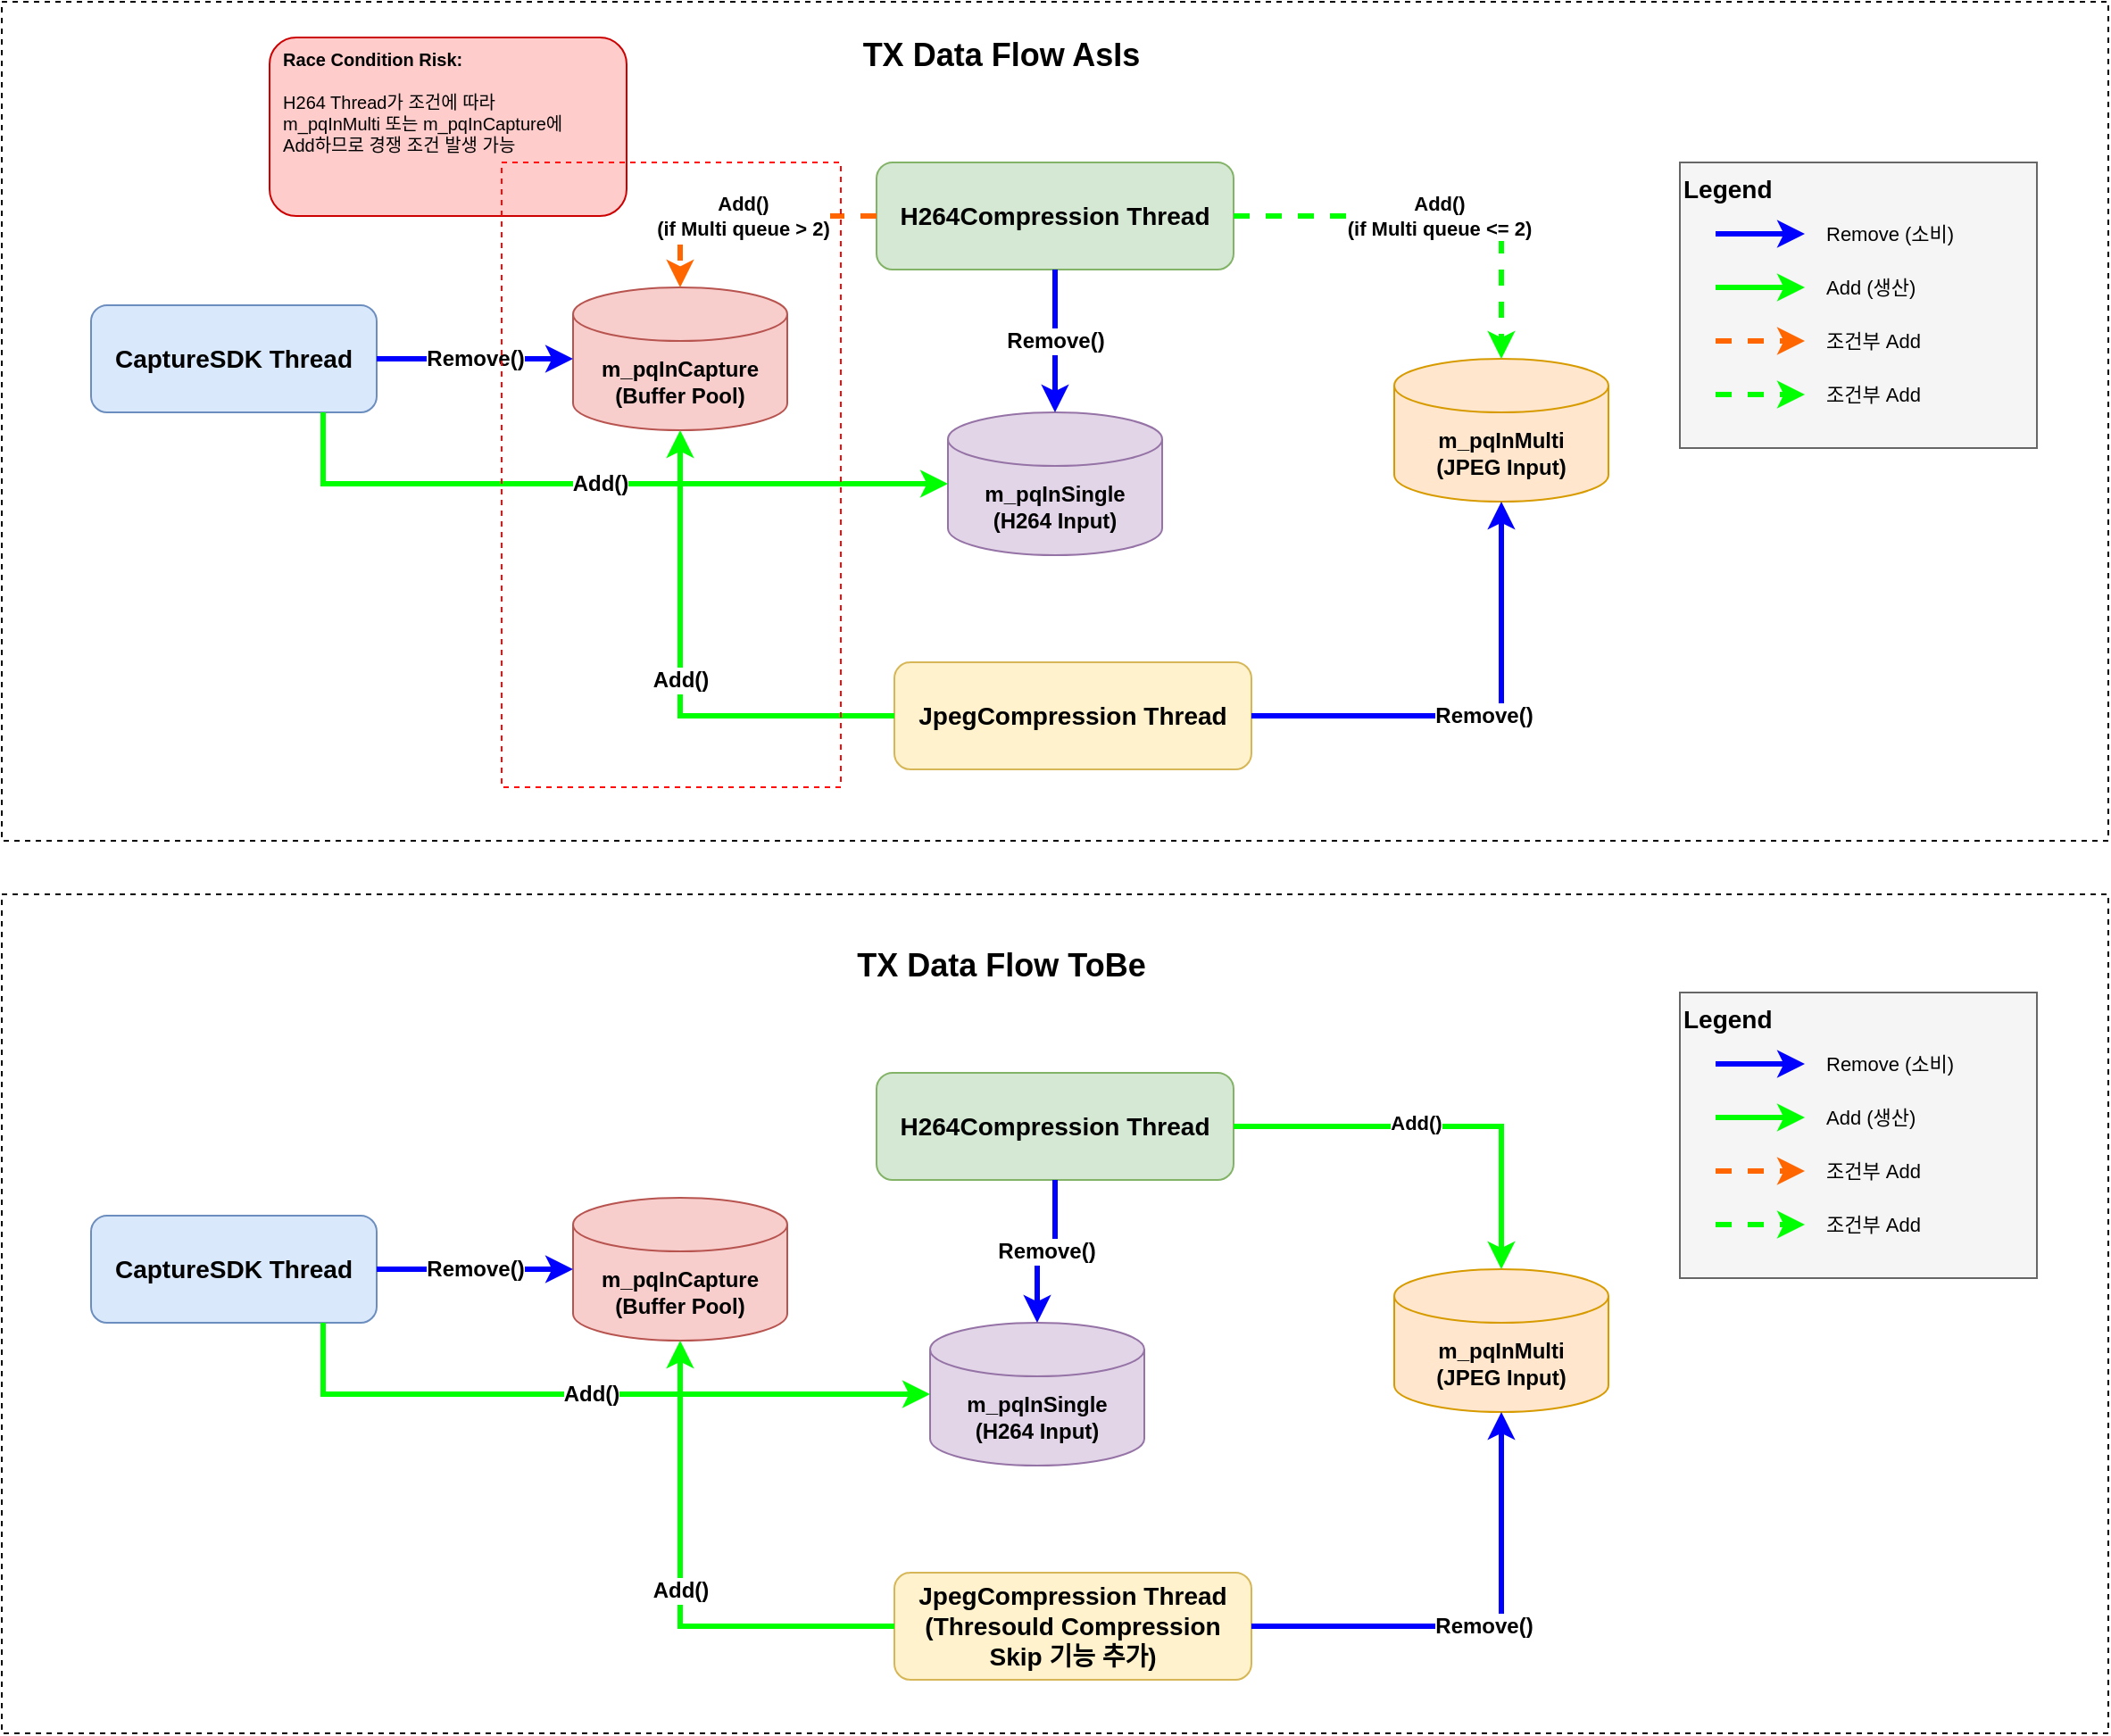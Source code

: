 <mxfile version="28.2.8">
  <diagram name="페이지-1" id="eijeviOJ0A92Obpc7Fhu">
    <mxGraphModel dx="2004" dy="636" grid="1" gridSize="10" guides="1" tooltips="1" connect="1" arrows="1" fold="1" page="1" pageScale="1" pageWidth="827" pageHeight="1169" math="0" shadow="0">
      <root>
        <mxCell id="0" />
        <mxCell id="1" parent="0" />
        <mxCell id="EUjXb08K46rmB5CWR4bu-75" value="" style="rounded=0;whiteSpace=wrap;html=1;fillColor=none;dashed=1;" vertex="1" parent="1">
          <mxGeometry x="-20" y="530" width="1180" height="470" as="geometry" />
        </mxCell>
        <mxCell id="EUjXb08K46rmB5CWR4bu-74" value="" style="rounded=0;whiteSpace=wrap;html=1;fillColor=none;dashed=1;" vertex="1" parent="1">
          <mxGeometry x="-20" y="30" width="1180" height="470" as="geometry" />
        </mxCell>
        <mxCell id="EUjXb08K46rmB5CWR4bu-2" value="CaptureSDK Thread" style="rounded=1;whiteSpace=wrap;html=1;fillColor=#dae8fc;strokeColor=#6c8ebf;fontSize=14;fontStyle=1" vertex="1" parent="1">
          <mxGeometry x="30" y="200" width="160" height="60" as="geometry" />
        </mxCell>
        <mxCell id="EUjXb08K46rmB5CWR4bu-3" value="H264Compression Thread" style="rounded=1;whiteSpace=wrap;html=1;fillColor=#d5e8d4;strokeColor=#82b366;fontSize=14;fontStyle=1" vertex="1" parent="1">
          <mxGeometry x="470" y="120" width="200" height="60" as="geometry" />
        </mxCell>
        <mxCell id="EUjXb08K46rmB5CWR4bu-4" value="JpegCompression Thread" style="rounded=1;whiteSpace=wrap;html=1;fillColor=#fff2cc;strokeColor=#d6b656;fontSize=14;fontStyle=1" vertex="1" parent="1">
          <mxGeometry x="480" y="400" width="200" height="60" as="geometry" />
        </mxCell>
        <mxCell id="EUjXb08K46rmB5CWR4bu-5" value="m_pqInCapture&lt;br&gt;(Buffer Pool)" style="shape=cylinder3;whiteSpace=wrap;html=1;boundedLbl=1;backgroundOutline=1;size=15;fillColor=#f8cecc;strokeColor=#b85450;fontSize=12;fontStyle=1" vertex="1" parent="1">
          <mxGeometry x="300" y="190" width="120" height="80" as="geometry" />
        </mxCell>
        <mxCell id="EUjXb08K46rmB5CWR4bu-6" value="m_pqInSingle&lt;br&gt;(H264 Input)" style="shape=cylinder3;whiteSpace=wrap;html=1;boundedLbl=1;backgroundOutline=1;size=15;fillColor=#e1d5e7;strokeColor=#9673a6;fontSize=12;fontStyle=1" vertex="1" parent="1">
          <mxGeometry x="510" y="260" width="120" height="80" as="geometry" />
        </mxCell>
        <mxCell id="EUjXb08K46rmB5CWR4bu-7" value="m_pqInMulti&lt;br&gt;(JPEG Input)" style="shape=cylinder3;whiteSpace=wrap;html=1;boundedLbl=1;backgroundOutline=1;size=15;fillColor=#ffe6cc;strokeColor=#d79b00;fontSize=12;fontStyle=1" vertex="1" parent="1">
          <mxGeometry x="760" y="230" width="120" height="80" as="geometry" />
        </mxCell>
        <mxCell id="EUjXb08K46rmB5CWR4bu-8" value="Remove()" style="edgeStyle=orthogonalEdgeStyle;rounded=0;orthogonalLoop=1;jettySize=auto;html=1;strokeWidth=3;strokeColor=#0000FF;fontSize=12;fontStyle=1" edge="1" parent="1" source="EUjXb08K46rmB5CWR4bu-2" target="EUjXb08K46rmB5CWR4bu-5">
          <mxGeometry relative="1" as="geometry" />
        </mxCell>
        <mxCell id="EUjXb08K46rmB5CWR4bu-9" value="Add()" style="edgeStyle=orthogonalEdgeStyle;rounded=0;orthogonalLoop=1;jettySize=auto;html=1;strokeWidth=3;strokeColor=#00FF00;fontSize=12;fontStyle=1;entryX=0;entryY=0.5;entryDx=0;entryDy=0;entryPerimeter=0" edge="1" parent="1" source="EUjXb08K46rmB5CWR4bu-2" target="EUjXb08K46rmB5CWR4bu-6">
          <mxGeometry relative="1" as="geometry">
            <Array as="points">
              <mxPoint x="160" y="300" />
              <mxPoint x="510" y="300" />
            </Array>
          </mxGeometry>
        </mxCell>
        <mxCell id="EUjXb08K46rmB5CWR4bu-10" value="Remove()" style="edgeStyle=orthogonalEdgeStyle;rounded=0;orthogonalLoop=1;jettySize=auto;html=1;strokeWidth=3;strokeColor=#0000FF;fontSize=12;fontStyle=1;exitX=0.5;exitY=1;exitDx=0;exitDy=0;entryX=0.5;entryY=0;entryDx=0;entryDy=0;entryPerimeter=0" edge="1" parent="1" source="EUjXb08K46rmB5CWR4bu-3" target="EUjXb08K46rmB5CWR4bu-6">
          <mxGeometry relative="1" as="geometry" />
        </mxCell>
        <mxCell id="EUjXb08K46rmB5CWR4bu-11" value="Add()&lt;br&gt;(if Multi queue &lt;= 2)" style="edgeStyle=orthogonalEdgeStyle;rounded=0;orthogonalLoop=1;jettySize=auto;html=1;strokeWidth=3;strokeColor=#00FF00;fontSize=11;fontStyle=1;exitX=1;exitY=0.5;exitDx=0;exitDy=0;entryX=0.5;entryY=0;entryDx=0;entryDy=0;entryPerimeter=0;dashed=1" edge="1" parent="1" source="EUjXb08K46rmB5CWR4bu-3" target="EUjXb08K46rmB5CWR4bu-7">
          <mxGeometry relative="1" as="geometry">
            <Array as="points">
              <mxPoint x="820" y="150" />
            </Array>
          </mxGeometry>
        </mxCell>
        <mxCell id="EUjXb08K46rmB5CWR4bu-12" value="Add()&lt;br&gt;(if Multi queue &gt; 2)" style="edgeStyle=orthogonalEdgeStyle;rounded=0;orthogonalLoop=1;jettySize=auto;html=1;strokeWidth=3;strokeColor=#FF6600;fontSize=11;fontStyle=1;exitX=0;exitY=0.5;exitDx=0;exitDy=0;entryX=0.5;entryY=0;entryDx=0;entryDy=0;entryPerimeter=0;dashed=1" edge="1" parent="1" source="EUjXb08K46rmB5CWR4bu-3" target="EUjXb08K46rmB5CWR4bu-5">
          <mxGeometry relative="1" as="geometry">
            <Array as="points">
              <mxPoint x="360" y="150" />
            </Array>
          </mxGeometry>
        </mxCell>
        <mxCell id="EUjXb08K46rmB5CWR4bu-13" value="Remove()" style="edgeStyle=orthogonalEdgeStyle;rounded=0;orthogonalLoop=1;jettySize=auto;html=1;strokeWidth=3;strokeColor=#0000FF;fontSize=12;fontStyle=1;exitX=1;exitY=0.5;exitDx=0;exitDy=0;entryX=0.5;entryY=1;entryDx=0;entryDy=0;entryPerimeter=0" edge="1" parent="1" source="EUjXb08K46rmB5CWR4bu-4" target="EUjXb08K46rmB5CWR4bu-7">
          <mxGeometry relative="1" as="geometry">
            <Array as="points">
              <mxPoint x="820" y="430" />
            </Array>
          </mxGeometry>
        </mxCell>
        <mxCell id="EUjXb08K46rmB5CWR4bu-14" value="Add()" style="edgeStyle=orthogonalEdgeStyle;rounded=0;orthogonalLoop=1;jettySize=auto;html=1;strokeWidth=3;strokeColor=#00FF00;fontSize=12;fontStyle=1;exitX=0;exitY=0.5;exitDx=0;exitDy=0;entryX=0.5;entryY=1;entryDx=0;entryDy=0;entryPerimeter=0" edge="1" parent="1" source="EUjXb08K46rmB5CWR4bu-4" target="EUjXb08K46rmB5CWR4bu-5">
          <mxGeometry relative="1" as="geometry">
            <Array as="points">
              <mxPoint x="360" y="430" />
            </Array>
          </mxGeometry>
        </mxCell>
        <mxCell id="EUjXb08K46rmB5CWR4bu-15" value="Legend" style="rounded=0;whiteSpace=wrap;html=1;fillColor=#f5f5f5;strokeColor=#666666;fontSize=14;fontStyle=1;align=left;verticalAlign=top" vertex="1" parent="1">
          <mxGeometry x="920" y="120" width="200" height="160" as="geometry" />
        </mxCell>
        <mxCell id="EUjXb08K46rmB5CWR4bu-16" value="" style="endArrow=classic;html=1;strokeWidth=3;strokeColor=#0000FF" edge="1" parent="1">
          <mxGeometry width="50" height="50" relative="1" as="geometry">
            <mxPoint x="940" y="160" as="sourcePoint" />
            <mxPoint x="990" y="160" as="targetPoint" />
          </mxGeometry>
        </mxCell>
        <mxCell id="EUjXb08K46rmB5CWR4bu-17" value="Remove (소비)" style="text;html=1;align=left;verticalAlign=middle;fontSize=11" vertex="1" parent="1">
          <mxGeometry x="1000" y="150" width="100" height="20" as="geometry" />
        </mxCell>
        <mxCell id="EUjXb08K46rmB5CWR4bu-18" value="" style="endArrow=classic;html=1;strokeWidth=3;strokeColor=#00FF00" edge="1" parent="1">
          <mxGeometry width="50" height="50" relative="1" as="geometry">
            <mxPoint x="940" y="190" as="sourcePoint" />
            <mxPoint x="990" y="190" as="targetPoint" />
          </mxGeometry>
        </mxCell>
        <mxCell id="EUjXb08K46rmB5CWR4bu-19" value="Add (생산)" style="text;html=1;align=left;verticalAlign=middle;fontSize=11" vertex="1" parent="1">
          <mxGeometry x="1000" y="180" width="100" height="20" as="geometry" />
        </mxCell>
        <mxCell id="EUjXb08K46rmB5CWR4bu-20" value="" style="endArrow=classic;html=1;strokeWidth=3;strokeColor=#FF6600;dashed=1" edge="1" parent="1">
          <mxGeometry width="50" height="50" relative="1" as="geometry">
            <mxPoint x="940" y="220" as="sourcePoint" />
            <mxPoint x="990" y="220" as="targetPoint" />
          </mxGeometry>
        </mxCell>
        <mxCell id="EUjXb08K46rmB5CWR4bu-21" value="조건부 Add" style="text;html=1;align=left;verticalAlign=middle;fontSize=11" vertex="1" parent="1">
          <mxGeometry x="1000" y="210" width="100" height="20" as="geometry" />
        </mxCell>
        <mxCell id="EUjXb08K46rmB5CWR4bu-22" value="" style="endArrow=classic;html=1;strokeWidth=3;strokeColor=#00FF00;dashed=1" edge="1" parent="1">
          <mxGeometry width="50" height="50" relative="1" as="geometry">
            <mxPoint x="940" y="250" as="sourcePoint" />
            <mxPoint x="990" y="250" as="targetPoint" />
          </mxGeometry>
        </mxCell>
        <mxCell id="EUjXb08K46rmB5CWR4bu-23" value="조건부 Add" style="text;html=1;align=left;verticalAlign=middle;fontSize=11" vertex="1" parent="1">
          <mxGeometry x="1000" y="240" width="100" height="20" as="geometry" />
        </mxCell>
        <mxCell id="EUjXb08K46rmB5CWR4bu-24" value="TX Data Flow AsIs" style="text;html=1;strokeColor=none;fillColor=none;align=center;verticalAlign=middle;whiteSpace=wrap;rounded=0;fontSize=18;fontStyle=1" vertex="1" parent="1">
          <mxGeometry x="320" y="40" width="440" height="40" as="geometry" />
        </mxCell>
        <mxCell id="EUjXb08K46rmB5CWR4bu-25" value="&lt;b&gt;&amp;nbsp; Race Condition Risk:&lt;br&gt;&lt;/b&gt;&lt;br&gt;&amp;nbsp; H264 Thread가 조건에 따라&lt;br&gt;&amp;nbsp; m_pqInMulti 또는 m_pqInCapture에&lt;br&gt;&amp;nbsp; Add하므로 경쟁 조건 발생 가능" style="rounded=1;whiteSpace=wrap;html=1;fillColor=#ffcccc;strokeColor=#cc0000;fontSize=10;align=left;verticalAlign=top" vertex="1" parent="1">
          <mxGeometry x="130" y="50" width="200" height="100" as="geometry" />
        </mxCell>
        <mxCell id="EUjXb08K46rmB5CWR4bu-56" value="CaptureSDK Thread" style="rounded=1;whiteSpace=wrap;html=1;fillColor=#dae8fc;strokeColor=#6c8ebf;fontSize=14;fontStyle=1" vertex="1" parent="1">
          <mxGeometry x="30" y="710" width="160" height="60" as="geometry" />
        </mxCell>
        <mxCell id="EUjXb08K46rmB5CWR4bu-57" value="H264Compression Thread" style="rounded=1;whiteSpace=wrap;html=1;fillColor=#d5e8d4;strokeColor=#82b366;fontSize=14;fontStyle=1" vertex="1" parent="1">
          <mxGeometry x="470" y="630" width="200" height="60" as="geometry" />
        </mxCell>
        <mxCell id="EUjXb08K46rmB5CWR4bu-58" value="JpegCompression Thread&lt;br&gt;(Thresould Compression Skip 기능 추가)" style="rounded=1;whiteSpace=wrap;html=1;fillColor=#fff2cc;strokeColor=#d6b656;fontSize=14;fontStyle=1" vertex="1" parent="1">
          <mxGeometry x="480" y="910" width="200" height="60" as="geometry" />
        </mxCell>
        <mxCell id="EUjXb08K46rmB5CWR4bu-59" value="m_pqInCapture&lt;br&gt;(Buffer Pool)" style="shape=cylinder3;whiteSpace=wrap;html=1;boundedLbl=1;backgroundOutline=1;size=15;fillColor=#f8cecc;strokeColor=#b85450;fontSize=12;fontStyle=1" vertex="1" parent="1">
          <mxGeometry x="300" y="700" width="120" height="80" as="geometry" />
        </mxCell>
        <mxCell id="EUjXb08K46rmB5CWR4bu-60" value="m_pqInSingle&lt;br&gt;(H264 Input)" style="shape=cylinder3;whiteSpace=wrap;html=1;boundedLbl=1;backgroundOutline=1;size=15;fillColor=#e1d5e7;strokeColor=#9673a6;fontSize=12;fontStyle=1" vertex="1" parent="1">
          <mxGeometry x="500" y="770" width="120" height="80" as="geometry" />
        </mxCell>
        <mxCell id="EUjXb08K46rmB5CWR4bu-61" value="m_pqInMulti&lt;br&gt;(JPEG Input)" style="shape=cylinder3;whiteSpace=wrap;html=1;boundedLbl=1;backgroundOutline=1;size=15;fillColor=#ffe6cc;strokeColor=#d79b00;fontSize=12;fontStyle=1" vertex="1" parent="1">
          <mxGeometry x="760" y="740" width="120" height="80" as="geometry" />
        </mxCell>
        <mxCell id="EUjXb08K46rmB5CWR4bu-62" value="Remove()" style="edgeStyle=orthogonalEdgeStyle;rounded=0;orthogonalLoop=1;jettySize=auto;html=1;strokeWidth=3;strokeColor=#0000FF;fontSize=12;fontStyle=1" edge="1" parent="1" source="EUjXb08K46rmB5CWR4bu-56" target="EUjXb08K46rmB5CWR4bu-59">
          <mxGeometry relative="1" as="geometry" />
        </mxCell>
        <mxCell id="EUjXb08K46rmB5CWR4bu-63" value="Add()" style="edgeStyle=orthogonalEdgeStyle;rounded=0;orthogonalLoop=1;jettySize=auto;html=1;strokeWidth=3;strokeColor=#00FF00;fontSize=12;fontStyle=1;entryX=0;entryY=0.5;entryDx=0;entryDy=0;entryPerimeter=0" edge="1" parent="1" source="EUjXb08K46rmB5CWR4bu-56" target="EUjXb08K46rmB5CWR4bu-60">
          <mxGeometry relative="1" as="geometry">
            <Array as="points">
              <mxPoint x="160" y="810" />
            </Array>
          </mxGeometry>
        </mxCell>
        <mxCell id="EUjXb08K46rmB5CWR4bu-64" value="Remove()" style="edgeStyle=orthogonalEdgeStyle;rounded=0;orthogonalLoop=1;jettySize=auto;html=1;strokeWidth=3;strokeColor=#0000FF;fontSize=12;fontStyle=1;exitX=0.5;exitY=1;exitDx=0;exitDy=0;entryX=0.5;entryY=0;entryDx=0;entryDy=0;entryPerimeter=0" edge="1" parent="1" source="EUjXb08K46rmB5CWR4bu-57" target="EUjXb08K46rmB5CWR4bu-60">
          <mxGeometry relative="1" as="geometry" />
        </mxCell>
        <mxCell id="EUjXb08K46rmB5CWR4bu-65" value="" style="edgeStyle=orthogonalEdgeStyle;rounded=0;orthogonalLoop=1;jettySize=auto;html=1;strokeWidth=3;strokeColor=#00FF00;fontSize=11;fontStyle=1;exitX=1;exitY=0.5;exitDx=0;exitDy=0;entryX=0.5;entryY=0;entryDx=0;entryDy=0;entryPerimeter=0;" edge="1" parent="1" source="EUjXb08K46rmB5CWR4bu-57" target="EUjXb08K46rmB5CWR4bu-61">
          <mxGeometry relative="1" as="geometry">
            <Array as="points">
              <mxPoint x="820" y="660" />
            </Array>
          </mxGeometry>
        </mxCell>
        <mxCell id="EUjXb08K46rmB5CWR4bu-94" value="&lt;b&gt;Add()&lt;/b&gt;" style="edgeLabel;html=1;align=center;verticalAlign=middle;resizable=0;points=[];" vertex="1" connectable="0" parent="EUjXb08K46rmB5CWR4bu-65">
          <mxGeometry x="-0.113" y="2" relative="1" as="geometry">
            <mxPoint as="offset" />
          </mxGeometry>
        </mxCell>
        <mxCell id="EUjXb08K46rmB5CWR4bu-67" value="Remove()" style="edgeStyle=orthogonalEdgeStyle;rounded=0;orthogonalLoop=1;jettySize=auto;html=1;strokeWidth=3;strokeColor=#0000FF;fontSize=12;fontStyle=1;exitX=1;exitY=0.5;exitDx=0;exitDy=0;entryX=0.5;entryY=1;entryDx=0;entryDy=0;entryPerimeter=0" edge="1" parent="1" source="EUjXb08K46rmB5CWR4bu-58" target="EUjXb08K46rmB5CWR4bu-61">
          <mxGeometry relative="1" as="geometry">
            <Array as="points">
              <mxPoint x="820" y="940" />
            </Array>
          </mxGeometry>
        </mxCell>
        <mxCell id="EUjXb08K46rmB5CWR4bu-68" value="Add()" style="edgeStyle=orthogonalEdgeStyle;rounded=0;orthogonalLoop=1;jettySize=auto;html=1;strokeWidth=3;strokeColor=#00FF00;fontSize=12;fontStyle=1;exitX=0;exitY=0.5;exitDx=0;exitDy=0;entryX=0.5;entryY=1;entryDx=0;entryDy=0;entryPerimeter=0" edge="1" parent="1" source="EUjXb08K46rmB5CWR4bu-58" target="EUjXb08K46rmB5CWR4bu-59">
          <mxGeometry relative="1" as="geometry">
            <Array as="points">
              <mxPoint x="360" y="940" />
            </Array>
          </mxGeometry>
        </mxCell>
        <mxCell id="EUjXb08K46rmB5CWR4bu-69" value="TX Data Flow ToBe" style="text;html=1;strokeColor=none;fillColor=none;align=center;verticalAlign=middle;whiteSpace=wrap;rounded=0;fontSize=18;fontStyle=1" vertex="1" parent="1">
          <mxGeometry x="320" y="550" width="440" height="40" as="geometry" />
        </mxCell>
        <mxCell id="EUjXb08K46rmB5CWR4bu-85" value="Legend" style="rounded=0;whiteSpace=wrap;html=1;fillColor=#f5f5f5;strokeColor=#666666;fontSize=14;fontStyle=1;align=left;verticalAlign=top" vertex="1" parent="1">
          <mxGeometry x="920" y="585" width="200" height="160" as="geometry" />
        </mxCell>
        <mxCell id="EUjXb08K46rmB5CWR4bu-86" value="" style="endArrow=classic;html=1;strokeWidth=3;strokeColor=#0000FF" edge="1" parent="1">
          <mxGeometry width="50" height="50" relative="1" as="geometry">
            <mxPoint x="940" y="625" as="sourcePoint" />
            <mxPoint x="990" y="625" as="targetPoint" />
          </mxGeometry>
        </mxCell>
        <mxCell id="EUjXb08K46rmB5CWR4bu-87" value="Remove (소비)" style="text;html=1;align=left;verticalAlign=middle;fontSize=11" vertex="1" parent="1">
          <mxGeometry x="1000" y="615" width="100" height="20" as="geometry" />
        </mxCell>
        <mxCell id="EUjXb08K46rmB5CWR4bu-88" value="" style="endArrow=classic;html=1;strokeWidth=3;strokeColor=#00FF00" edge="1" parent="1">
          <mxGeometry width="50" height="50" relative="1" as="geometry">
            <mxPoint x="940" y="655" as="sourcePoint" />
            <mxPoint x="990" y="655" as="targetPoint" />
          </mxGeometry>
        </mxCell>
        <mxCell id="EUjXb08K46rmB5CWR4bu-89" value="Add (생산)" style="text;html=1;align=left;verticalAlign=middle;fontSize=11" vertex="1" parent="1">
          <mxGeometry x="1000" y="645" width="100" height="20" as="geometry" />
        </mxCell>
        <mxCell id="EUjXb08K46rmB5CWR4bu-90" value="" style="endArrow=classic;html=1;strokeWidth=3;strokeColor=#FF6600;dashed=1" edge="1" parent="1">
          <mxGeometry width="50" height="50" relative="1" as="geometry">
            <mxPoint x="940" y="685" as="sourcePoint" />
            <mxPoint x="990" y="685" as="targetPoint" />
          </mxGeometry>
        </mxCell>
        <mxCell id="EUjXb08K46rmB5CWR4bu-91" value="조건부 Add" style="text;html=1;align=left;verticalAlign=middle;fontSize=11" vertex="1" parent="1">
          <mxGeometry x="1000" y="675" width="100" height="20" as="geometry" />
        </mxCell>
        <mxCell id="EUjXb08K46rmB5CWR4bu-92" value="" style="endArrow=classic;html=1;strokeWidth=3;strokeColor=#00FF00;dashed=1" edge="1" parent="1">
          <mxGeometry width="50" height="50" relative="1" as="geometry">
            <mxPoint x="940" y="715" as="sourcePoint" />
            <mxPoint x="990" y="715" as="targetPoint" />
          </mxGeometry>
        </mxCell>
        <mxCell id="EUjXb08K46rmB5CWR4bu-93" value="조건부 Add" style="text;html=1;align=left;verticalAlign=middle;fontSize=11" vertex="1" parent="1">
          <mxGeometry x="1000" y="705" width="100" height="20" as="geometry" />
        </mxCell>
        <mxCell id="EUjXb08K46rmB5CWR4bu-95" value="" style="rounded=0;whiteSpace=wrap;html=1;dashed=1;fillColor=none;strokeColor=#FF0808;" vertex="1" parent="1">
          <mxGeometry x="260" y="120" width="190" height="350" as="geometry" />
        </mxCell>
      </root>
    </mxGraphModel>
  </diagram>
</mxfile>
